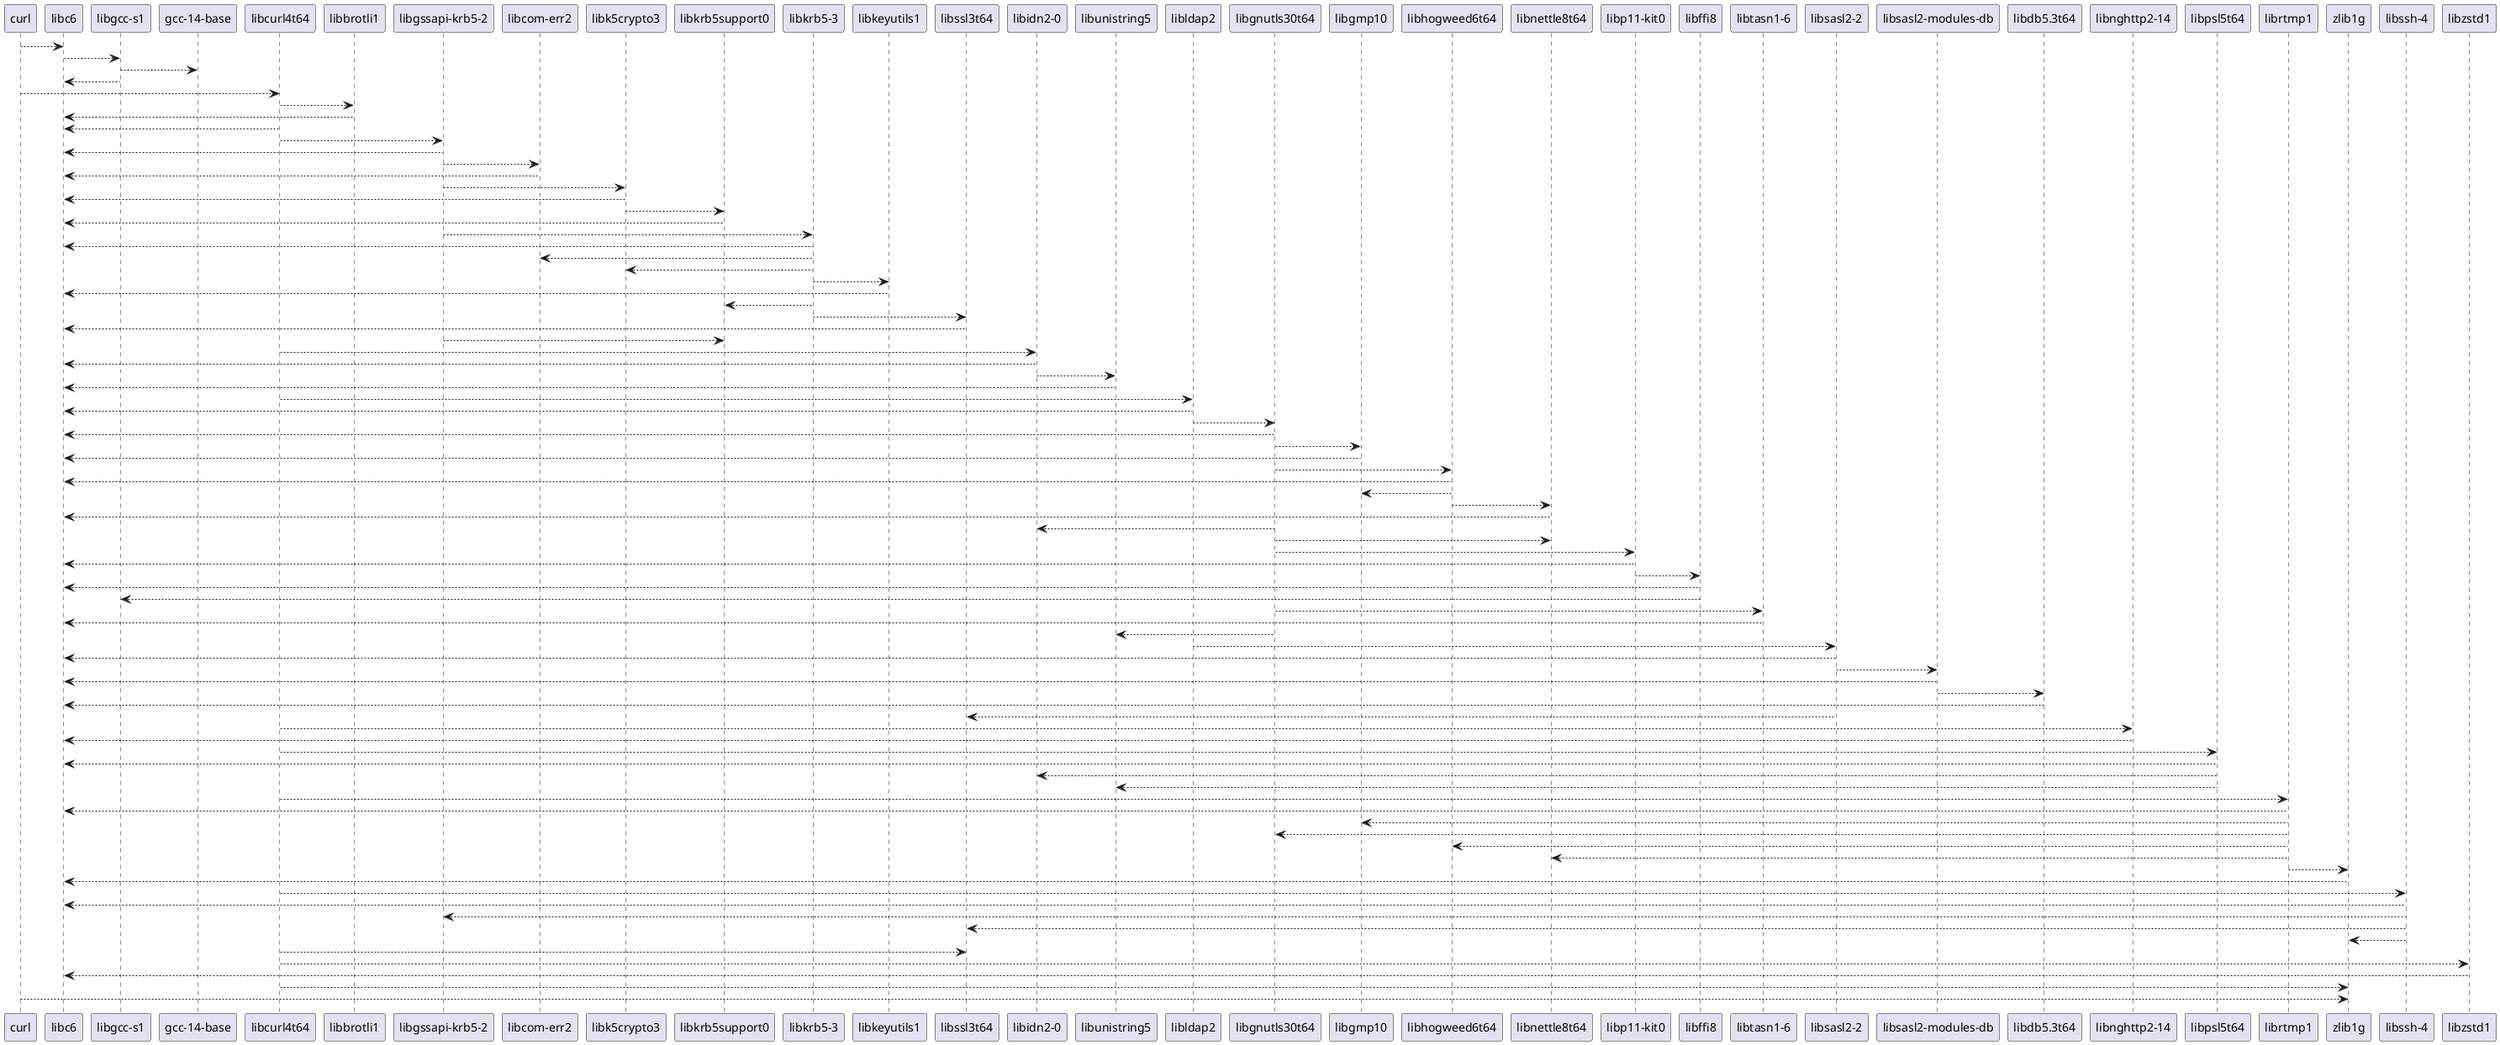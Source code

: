 @startuml
skinparam linetype ortho
"curl" --> "libc6"
"libc6" --> "libgcc-s1"
"libgcc-s1" --> "gcc-14-base"
"libgcc-s1" --> "libc6"
"curl" --> "libcurl4t64"
"libcurl4t64" --> "libbrotli1"
"libbrotli1" --> "libc6"
"libcurl4t64" --> "libc6"
"libcurl4t64" --> "libgssapi-krb5-2"
"libgssapi-krb5-2" --> "libc6"
"libgssapi-krb5-2" --> "libcom-err2"
"libcom-err2" --> "libc6"
"libgssapi-krb5-2" --> "libk5crypto3"
"libk5crypto3" --> "libc6"
"libk5crypto3" --> "libkrb5support0"
"libkrb5support0" --> "libc6"
"libgssapi-krb5-2" --> "libkrb5-3"
"libkrb5-3" --> "libc6"
"libkrb5-3" --> "libcom-err2"
"libkrb5-3" --> "libk5crypto3"
"libkrb5-3" --> "libkeyutils1"
"libkeyutils1" --> "libc6"
"libkrb5-3" --> "libkrb5support0"
"libkrb5-3" --> "libssl3t64"
"libssl3t64" --> "libc6"
"libgssapi-krb5-2" --> "libkrb5support0"
"libcurl4t64" --> "libidn2-0"
"libidn2-0" --> "libc6"
"libidn2-0" --> "libunistring5"
"libunistring5" --> "libc6"
"libcurl4t64" --> "libldap2"
"libldap2" --> "libc6"
"libldap2" --> "libgnutls30t64"
"libgnutls30t64" --> "libc6"
"libgnutls30t64" --> "libgmp10"
"libgmp10" --> "libc6"
"libgnutls30t64" --> "libhogweed6t64"
"libhogweed6t64" --> "libc6"
"libhogweed6t64" --> "libgmp10"
"libhogweed6t64" --> "libnettle8t64"
"libnettle8t64" --> "libc6"
"libgnutls30t64" --> "libidn2-0"
"libgnutls30t64" --> "libnettle8t64"
"libgnutls30t64" --> "libp11-kit0"
"libp11-kit0" --> "libc6"
"libp11-kit0" --> "libffi8"
"libffi8" --> "libc6"
"libffi8" --> "libgcc-s1"
"libgnutls30t64" --> "libtasn1-6"
"libtasn1-6" --> "libc6"
"libgnutls30t64" --> "libunistring5"
"libldap2" --> "libsasl2-2"
"libsasl2-2" --> "libc6"
"libsasl2-2" --> "libsasl2-modules-db"
"libsasl2-modules-db" --> "libc6"
"libsasl2-modules-db" --> "libdb5.3t64"
"libdb5.3t64" --> "libc6"
"libsasl2-2" --> "libssl3t64"
"libcurl4t64" --> "libnghttp2-14"
"libnghttp2-14" --> "libc6"
"libcurl4t64" --> "libpsl5t64"
"libpsl5t64" --> "libc6"
"libpsl5t64" --> "libidn2-0"
"libpsl5t64" --> "libunistring5"
"libcurl4t64" --> "librtmp1"
"librtmp1" --> "libc6"
"librtmp1" --> "libgmp10"
"librtmp1" --> "libgnutls30t64"
"librtmp1" --> "libhogweed6t64"
"librtmp1" --> "libnettle8t64"
"librtmp1" --> "zlib1g"
"zlib1g" --> "libc6"
"libcurl4t64" --> "libssh-4"
"libssh-4" --> "libc6"
"libssh-4" --> "libgssapi-krb5-2"
"libssh-4" --> "libssl3t64"
"libssh-4" --> "zlib1g"
"libcurl4t64" --> "libssl3t64"
"libcurl4t64" --> "libzstd1"
"libzstd1" --> "libc6"
"libcurl4t64" --> "zlib1g"
"curl" --> "zlib1g"
@enduml
